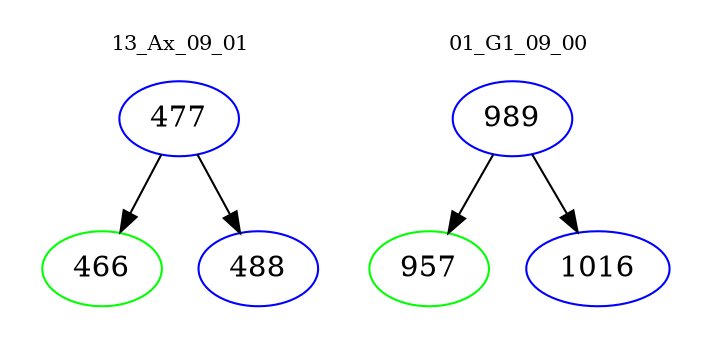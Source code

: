 digraph{
subgraph cluster_0 {
color = white
label = "13_Ax_09_01";
fontsize=10;
T0_477 [label="477", color="blue"]
T0_477 -> T0_466 [color="black"]
T0_466 [label="466", color="green"]
T0_477 -> T0_488 [color="black"]
T0_488 [label="488", color="blue"]
}
subgraph cluster_1 {
color = white
label = "01_G1_09_00";
fontsize=10;
T1_989 [label="989", color="blue"]
T1_989 -> T1_957 [color="black"]
T1_957 [label="957", color="green"]
T1_989 -> T1_1016 [color="black"]
T1_1016 [label="1016", color="blue"]
}
}
